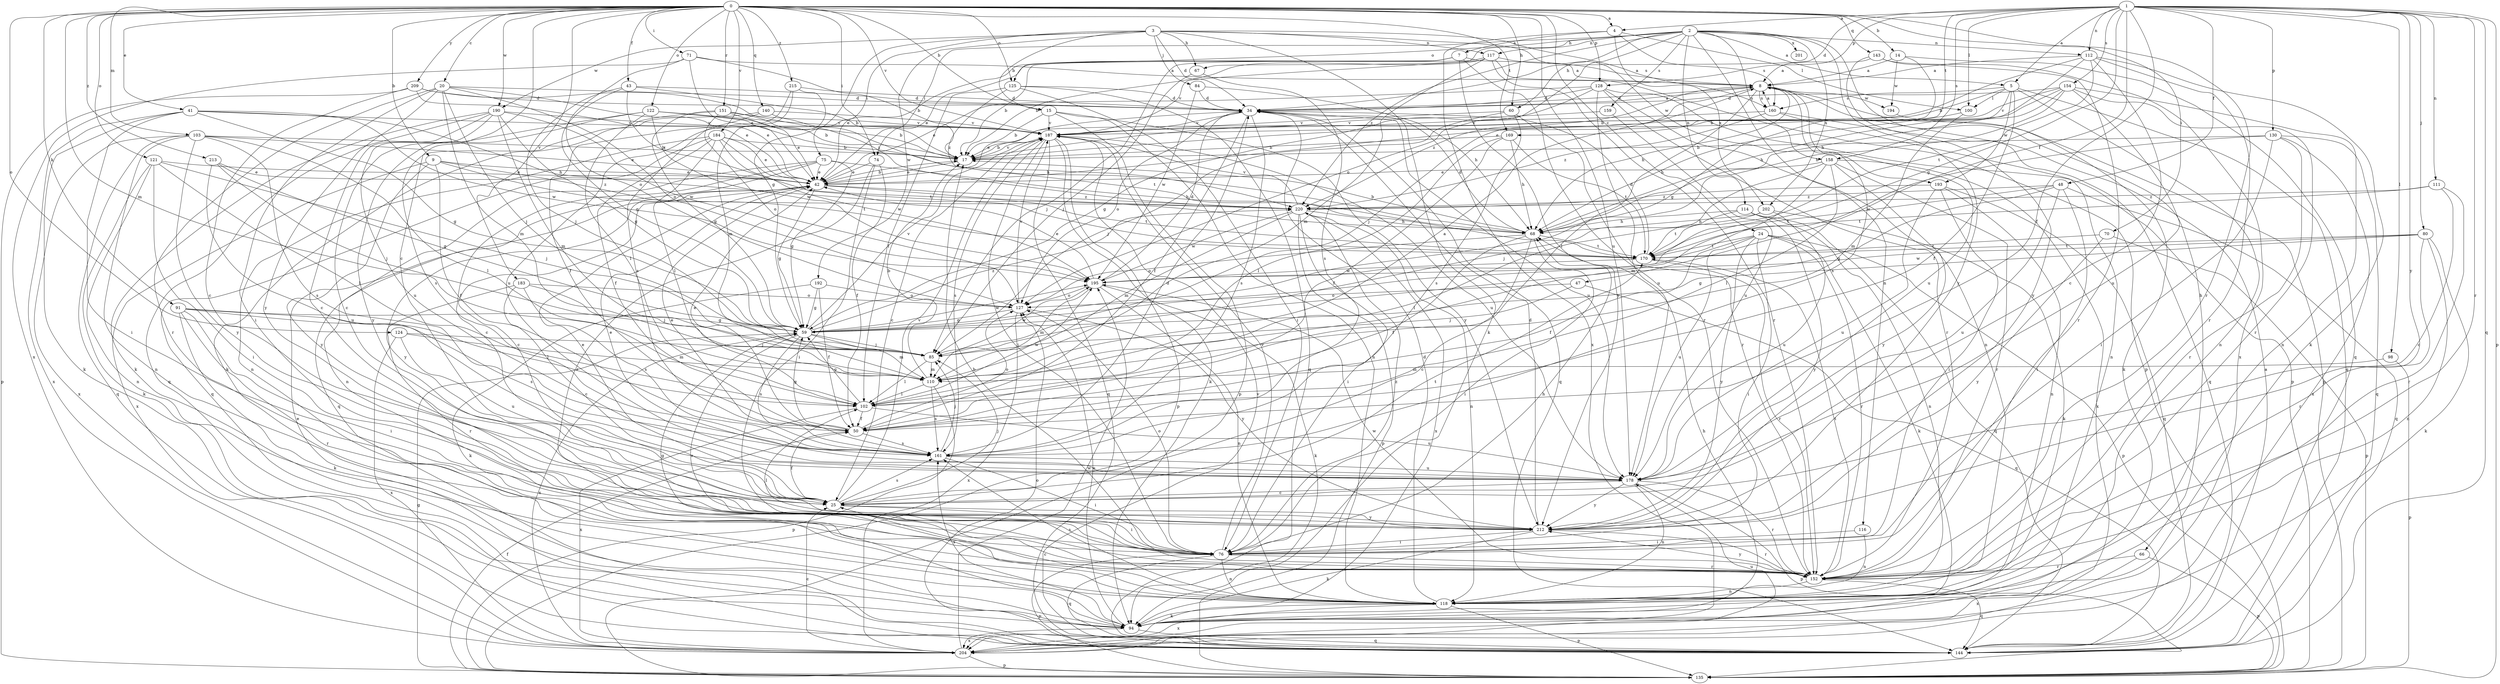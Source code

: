 strict digraph  {
0;
1;
2;
3;
4;
5;
7;
8;
9;
14;
15;
17;
20;
24;
25;
34;
41;
42;
43;
47;
48;
50;
59;
60;
66;
67;
68;
70;
71;
74;
75;
76;
80;
84;
85;
91;
94;
98;
100;
102;
103;
110;
111;
112;
114;
116;
117;
118;
121;
122;
124;
125;
127;
128;
130;
135;
140;
143;
144;
151;
152;
154;
158;
159;
160;
161;
169;
170;
178;
183;
184;
187;
190;
192;
193;
194;
195;
201;
202;
204;
209;
212;
213;
215;
220;
0 -> 4  [label=a];
0 -> 9  [label=b];
0 -> 14  [label=b];
0 -> 15  [label=b];
0 -> 20  [label=c];
0 -> 24  [label=c];
0 -> 25  [label=c];
0 -> 41  [label=e];
0 -> 43  [label=f];
0 -> 60  [label=h];
0 -> 70  [label=i];
0 -> 71  [label=i];
0 -> 74  [label=i];
0 -> 91  [label=k];
0 -> 103  [label=m];
0 -> 110  [label=m];
0 -> 121  [label=o];
0 -> 122  [label=o];
0 -> 124  [label=o];
0 -> 125  [label=o];
0 -> 128  [label=p];
0 -> 140  [label=q];
0 -> 143  [label=q];
0 -> 151  [label=r];
0 -> 152  [label=r];
0 -> 169  [label=t];
0 -> 178  [label=u];
0 -> 183  [label=v];
0 -> 184  [label=v];
0 -> 187  [label=v];
0 -> 190  [label=w];
0 -> 209  [label=y];
0 -> 213  [label=z];
0 -> 215  [label=z];
1 -> 4  [label=a];
1 -> 5  [label=a];
1 -> 34  [label=d];
1 -> 47  [label=f];
1 -> 48  [label=f];
1 -> 50  [label=f];
1 -> 59  [label=g];
1 -> 80  [label=j];
1 -> 98  [label=l];
1 -> 100  [label=l];
1 -> 111  [label=n];
1 -> 112  [label=n];
1 -> 128  [label=p];
1 -> 130  [label=p];
1 -> 135  [label=p];
1 -> 144  [label=q];
1 -> 152  [label=r];
1 -> 154  [label=s];
1 -> 158  [label=s];
1 -> 169  [label=t];
1 -> 212  [label=y];
2 -> 5  [label=a];
2 -> 60  [label=h];
2 -> 66  [label=h];
2 -> 67  [label=h];
2 -> 74  [label=i];
2 -> 112  [label=n];
2 -> 114  [label=n];
2 -> 116  [label=n];
2 -> 117  [label=n];
2 -> 125  [label=o];
2 -> 127  [label=o];
2 -> 158  [label=s];
2 -> 159  [label=s];
2 -> 201  [label=x];
2 -> 202  [label=x];
2 -> 212  [label=y];
2 -> 220  [label=z];
3 -> 15  [label=b];
3 -> 34  [label=d];
3 -> 59  [label=g];
3 -> 67  [label=h];
3 -> 75  [label=i];
3 -> 84  [label=j];
3 -> 94  [label=k];
3 -> 117  [label=n];
3 -> 160  [label=s];
3 -> 190  [label=w];
3 -> 192  [label=w];
3 -> 193  [label=w];
4 -> 7  [label=a];
4 -> 100  [label=l];
4 -> 160  [label=s];
4 -> 202  [label=x];
4 -> 204  [label=x];
5 -> 17  [label=b];
5 -> 50  [label=f];
5 -> 68  [label=h];
5 -> 100  [label=l];
5 -> 118  [label=n];
5 -> 144  [label=q];
5 -> 160  [label=s];
5 -> 193  [label=w];
7 -> 8  [label=a];
7 -> 17  [label=b];
7 -> 42  [label=e];
7 -> 85  [label=j];
7 -> 152  [label=r];
7 -> 212  [label=y];
8 -> 34  [label=d];
8 -> 68  [label=h];
8 -> 85  [label=j];
8 -> 102  [label=l];
8 -> 135  [label=p];
8 -> 160  [label=s];
8 -> 161  [label=s];
8 -> 178  [label=u];
8 -> 194  [label=w];
8 -> 220  [label=z];
9 -> 42  [label=e];
9 -> 50  [label=f];
9 -> 170  [label=t];
9 -> 204  [label=x];
9 -> 212  [label=y];
9 -> 220  [label=z];
14 -> 8  [label=a];
14 -> 59  [label=g];
14 -> 144  [label=q];
14 -> 194  [label=w];
15 -> 17  [label=b];
15 -> 118  [label=n];
15 -> 135  [label=p];
15 -> 187  [label=v];
15 -> 212  [label=y];
17 -> 42  [label=e];
17 -> 187  [label=v];
20 -> 34  [label=d];
20 -> 42  [label=e];
20 -> 76  [label=i];
20 -> 85  [label=j];
20 -> 110  [label=m];
20 -> 127  [label=o];
20 -> 152  [label=r];
20 -> 212  [label=y];
24 -> 50  [label=f];
24 -> 76  [label=i];
24 -> 94  [label=k];
24 -> 135  [label=p];
24 -> 152  [label=r];
24 -> 170  [label=t];
24 -> 178  [label=u];
24 -> 212  [label=y];
25 -> 42  [label=e];
25 -> 50  [label=f];
25 -> 76  [label=i];
25 -> 85  [label=j];
25 -> 161  [label=s];
25 -> 170  [label=t];
25 -> 187  [label=v];
25 -> 212  [label=y];
34 -> 8  [label=a];
34 -> 42  [label=e];
34 -> 50  [label=f];
34 -> 127  [label=o];
34 -> 144  [label=q];
34 -> 161  [label=s];
34 -> 178  [label=u];
34 -> 187  [label=v];
41 -> 59  [label=g];
41 -> 68  [label=h];
41 -> 76  [label=i];
41 -> 94  [label=k];
41 -> 187  [label=v];
41 -> 195  [label=w];
41 -> 204  [label=x];
42 -> 17  [label=b];
42 -> 25  [label=c];
42 -> 59  [label=g];
42 -> 170  [label=t];
42 -> 212  [label=y];
42 -> 220  [label=z];
43 -> 17  [label=b];
43 -> 34  [label=d];
43 -> 59  [label=g];
43 -> 85  [label=j];
43 -> 220  [label=z];
47 -> 85  [label=j];
47 -> 127  [label=o];
47 -> 144  [label=q];
48 -> 59  [label=g];
48 -> 76  [label=i];
48 -> 144  [label=q];
48 -> 170  [label=t];
48 -> 178  [label=u];
48 -> 220  [label=z];
50 -> 42  [label=e];
50 -> 59  [label=g];
50 -> 127  [label=o];
50 -> 161  [label=s];
59 -> 85  [label=j];
59 -> 110  [label=m];
59 -> 152  [label=r];
59 -> 161  [label=s];
59 -> 187  [label=v];
59 -> 195  [label=w];
59 -> 204  [label=x];
59 -> 220  [label=z];
60 -> 85  [label=j];
60 -> 152  [label=r];
60 -> 161  [label=s];
60 -> 187  [label=v];
66 -> 135  [label=p];
66 -> 152  [label=r];
66 -> 204  [label=x];
67 -> 85  [label=j];
67 -> 161  [label=s];
68 -> 17  [label=b];
68 -> 25  [label=c];
68 -> 34  [label=d];
68 -> 50  [label=f];
68 -> 76  [label=i];
68 -> 127  [label=o];
68 -> 170  [label=t];
70 -> 135  [label=p];
70 -> 170  [label=t];
70 -> 212  [label=y];
71 -> 8  [label=a];
71 -> 17  [label=b];
71 -> 42  [label=e];
71 -> 127  [label=o];
71 -> 204  [label=x];
74 -> 42  [label=e];
74 -> 50  [label=f];
74 -> 76  [label=i];
74 -> 152  [label=r];
75 -> 25  [label=c];
75 -> 42  [label=e];
75 -> 59  [label=g];
75 -> 68  [label=h];
75 -> 118  [label=n];
75 -> 144  [label=q];
76 -> 68  [label=h];
76 -> 102  [label=l];
76 -> 118  [label=n];
76 -> 127  [label=o];
76 -> 135  [label=p];
76 -> 144  [label=q];
76 -> 152  [label=r];
76 -> 187  [label=v];
76 -> 220  [label=z];
80 -> 59  [label=g];
80 -> 94  [label=k];
80 -> 118  [label=n];
80 -> 152  [label=r];
80 -> 170  [label=t];
80 -> 195  [label=w];
84 -> 34  [label=d];
84 -> 68  [label=h];
84 -> 195  [label=w];
85 -> 102  [label=l];
85 -> 110  [label=m];
85 -> 195  [label=w];
91 -> 59  [label=g];
91 -> 76  [label=i];
91 -> 94  [label=k];
91 -> 102  [label=l];
91 -> 152  [label=r];
91 -> 161  [label=s];
94 -> 68  [label=h];
94 -> 127  [label=o];
94 -> 144  [label=q];
94 -> 161  [label=s];
94 -> 204  [label=x];
98 -> 110  [label=m];
98 -> 135  [label=p];
100 -> 68  [label=h];
100 -> 110  [label=m];
102 -> 50  [label=f];
102 -> 59  [label=g];
102 -> 178  [label=u];
102 -> 195  [label=w];
102 -> 204  [label=x];
103 -> 17  [label=b];
103 -> 42  [label=e];
103 -> 102  [label=l];
103 -> 118  [label=n];
103 -> 144  [label=q];
103 -> 161  [label=s];
103 -> 204  [label=x];
103 -> 212  [label=y];
110 -> 8  [label=a];
110 -> 17  [label=b];
110 -> 102  [label=l];
110 -> 135  [label=p];
110 -> 161  [label=s];
111 -> 25  [label=c];
111 -> 152  [label=r];
111 -> 170  [label=t];
111 -> 220  [label=z];
112 -> 8  [label=a];
112 -> 17  [label=b];
112 -> 25  [label=c];
112 -> 68  [label=h];
112 -> 94  [label=k];
112 -> 152  [label=r];
112 -> 170  [label=t];
114 -> 68  [label=h];
114 -> 102  [label=l];
114 -> 118  [label=n];
114 -> 144  [label=q];
114 -> 212  [label=y];
116 -> 76  [label=i];
116 -> 118  [label=n];
117 -> 8  [label=a];
117 -> 17  [label=b];
117 -> 42  [label=e];
117 -> 110  [label=m];
117 -> 135  [label=p];
117 -> 152  [label=r];
117 -> 187  [label=v];
118 -> 25  [label=c];
118 -> 34  [label=d];
118 -> 94  [label=k];
118 -> 135  [label=p];
118 -> 161  [label=s];
118 -> 204  [label=x];
121 -> 42  [label=e];
121 -> 76  [label=i];
121 -> 85  [label=j];
121 -> 94  [label=k];
121 -> 102  [label=l];
121 -> 118  [label=n];
122 -> 17  [label=b];
122 -> 25  [label=c];
122 -> 68  [label=h];
122 -> 102  [label=l];
122 -> 187  [label=v];
122 -> 195  [label=w];
122 -> 212  [label=y];
124 -> 85  [label=j];
124 -> 110  [label=m];
124 -> 178  [label=u];
124 -> 204  [label=x];
125 -> 34  [label=d];
125 -> 76  [label=i];
125 -> 102  [label=l];
125 -> 144  [label=q];
125 -> 220  [label=z];
127 -> 59  [label=g];
127 -> 187  [label=v];
127 -> 204  [label=x];
127 -> 212  [label=y];
128 -> 34  [label=d];
128 -> 42  [label=e];
128 -> 59  [label=g];
128 -> 118  [label=n];
128 -> 135  [label=p];
128 -> 152  [label=r];
128 -> 178  [label=u];
130 -> 17  [label=b];
130 -> 76  [label=i];
130 -> 144  [label=q];
130 -> 152  [label=r];
130 -> 195  [label=w];
130 -> 204  [label=x];
135 -> 50  [label=f];
135 -> 59  [label=g];
140 -> 50  [label=f];
140 -> 94  [label=k];
140 -> 170  [label=t];
140 -> 187  [label=v];
143 -> 8  [label=a];
143 -> 152  [label=r];
143 -> 204  [label=x];
143 -> 212  [label=y];
144 -> 8  [label=a];
144 -> 42  [label=e];
144 -> 127  [label=o];
144 -> 187  [label=v];
151 -> 17  [label=b];
151 -> 42  [label=e];
151 -> 59  [label=g];
151 -> 127  [label=o];
151 -> 161  [label=s];
151 -> 187  [label=v];
152 -> 17  [label=b];
152 -> 59  [label=g];
152 -> 118  [label=n];
152 -> 144  [label=q];
152 -> 170  [label=t];
152 -> 195  [label=w];
152 -> 212  [label=y];
154 -> 17  [label=b];
154 -> 34  [label=d];
154 -> 42  [label=e];
154 -> 68  [label=h];
154 -> 118  [label=n];
154 -> 152  [label=r];
154 -> 178  [label=u];
154 -> 187  [label=v];
158 -> 42  [label=e];
158 -> 85  [label=j];
158 -> 102  [label=l];
158 -> 110  [label=m];
158 -> 152  [label=r];
158 -> 204  [label=x];
158 -> 212  [label=y];
159 -> 178  [label=u];
159 -> 187  [label=v];
160 -> 8  [label=a];
160 -> 118  [label=n];
160 -> 144  [label=q];
160 -> 187  [label=v];
160 -> 220  [label=z];
161 -> 34  [label=d];
161 -> 42  [label=e];
161 -> 76  [label=i];
161 -> 85  [label=j];
161 -> 178  [label=u];
169 -> 17  [label=b];
169 -> 50  [label=f];
169 -> 68  [label=h];
169 -> 102  [label=l];
169 -> 170  [label=t];
170 -> 34  [label=d];
170 -> 152  [label=r];
170 -> 195  [label=w];
178 -> 25  [label=c];
178 -> 42  [label=e];
178 -> 118  [label=n];
178 -> 135  [label=p];
178 -> 152  [label=r];
178 -> 212  [label=y];
183 -> 25  [label=c];
183 -> 85  [label=j];
183 -> 127  [label=o];
183 -> 152  [label=r];
183 -> 161  [label=s];
184 -> 17  [label=b];
184 -> 42  [label=e];
184 -> 50  [label=f];
184 -> 102  [label=l];
184 -> 118  [label=n];
184 -> 144  [label=q];
184 -> 170  [label=t];
184 -> 195  [label=w];
187 -> 17  [label=b];
187 -> 25  [label=c];
187 -> 76  [label=i];
187 -> 94  [label=k];
187 -> 135  [label=p];
187 -> 144  [label=q];
187 -> 161  [label=s];
187 -> 178  [label=u];
190 -> 25  [label=c];
190 -> 59  [label=g];
190 -> 94  [label=k];
190 -> 110  [label=m];
190 -> 144  [label=q];
190 -> 178  [label=u];
190 -> 187  [label=v];
190 -> 195  [label=w];
192 -> 50  [label=f];
192 -> 59  [label=g];
192 -> 94  [label=k];
192 -> 127  [label=o];
193 -> 76  [label=i];
193 -> 118  [label=n];
193 -> 144  [label=q];
193 -> 178  [label=u];
193 -> 220  [label=z];
194 -> 94  [label=k];
195 -> 34  [label=d];
195 -> 42  [label=e];
195 -> 94  [label=k];
195 -> 110  [label=m];
195 -> 118  [label=n];
195 -> 127  [label=o];
202 -> 68  [label=h];
202 -> 94  [label=k];
202 -> 170  [label=t];
202 -> 178  [label=u];
204 -> 25  [label=c];
204 -> 135  [label=p];
204 -> 178  [label=u];
204 -> 195  [label=w];
209 -> 25  [label=c];
209 -> 34  [label=d];
209 -> 42  [label=e];
209 -> 135  [label=p];
209 -> 220  [label=z];
212 -> 34  [label=d];
212 -> 76  [label=i];
212 -> 94  [label=k];
212 -> 152  [label=r];
213 -> 42  [label=e];
213 -> 59  [label=g];
213 -> 85  [label=j];
213 -> 178  [label=u];
215 -> 34  [label=d];
215 -> 110  [label=m];
215 -> 161  [label=s];
215 -> 178  [label=u];
220 -> 68  [label=h];
220 -> 76  [label=i];
220 -> 110  [label=m];
220 -> 118  [label=n];
220 -> 135  [label=p];
220 -> 187  [label=v];
220 -> 195  [label=w];
220 -> 204  [label=x];
}
